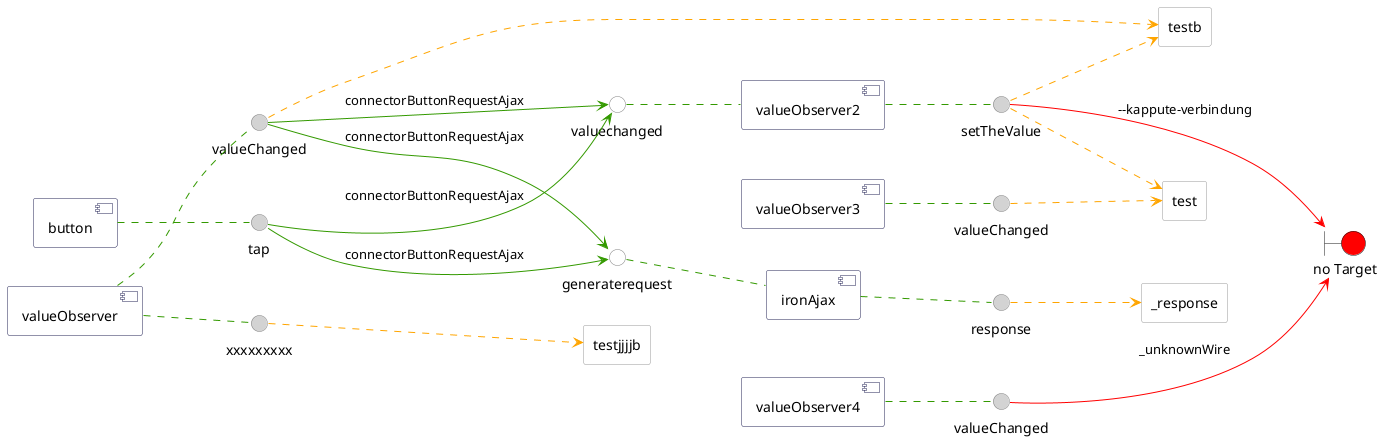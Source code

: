 ﻿@startuml
left to right direction



skinparam interface {
backgroundColor lightgrey
borderColor grey
}
skinparam component {
ArrowColor #339900
borderColor #222255
}
skinparam agent {
ArrowFontColor #666666
borderColor #999999
}
agent _response as valueelement_response #white
component ironAjax #white
agent testjjjjb as valueelementtestjjjjb #white
component valueObserver #white
agent testb as valueelementtestb #white
component valueObserver2 #white
agent test as valueelementtest #white
component valueObserver3 #white
component button #white
component valueObserver4 #white
interface generaterequest as interfaceGeneraterequestironAjax  #white
interfaceGeneraterequestironAjax .. ironAjax
interface valuechanged as interfaceValuechangedvalueObserver2  #white
interfaceValuechangedvalueObserver2 .. valueObserver2
interface response as interfaceResponseironAjax #lightgray
ironAjax .. interfaceResponseironAjax
interfaceResponseironAjax ..> valueelement_response #orange
interface xxxxxxxxx as interfaceXxxxxxxxxvalueObserver #lightgray
valueObserver .. interfaceXxxxxxxxxvalueObserver
interfaceXxxxxxxxxvalueObserver ..> valueelementtestjjjjb #orange
interface valueChanged as interfaceValueChangedvalueObserver #lightgray
valueObserver .. interfaceValueChangedvalueObserver
interfaceValueChangedvalueObserver ..> valueelementtestb #orange
interface setTheValue as interfaceSetTheValuevalueObserver2 #lightgray
valueObserver2 .. interfaceSetTheValuevalueObserver2
interfaceSetTheValuevalueObserver2 ..> valueelementtestb #orange
interfaceSetTheValuevalueObserver2 ..> valueelementtest #orange
interface valueChanged as interfaceValueChangedvalueObserver3 #lightgray
valueObserver3 .. interfaceValueChangedvalueObserver3
interfaceValueChangedvalueObserver3 ..> valueelementtest #orange
interface tap as interfaceTapbutton #lightgray
button .. interfaceTapbutton
boundary "no Target" as XXXXXnirvanaXXXXX #red
interfaceSetTheValuevalueObserver2 --->  XXXXXnirvanaXXXXX  #red :--kappute-verbindung
interface valueChanged as interfaceValueChangedvalueObserver4 #lightgray
valueObserver4 .. interfaceValueChangedvalueObserver4
interfaceValueChangedvalueObserver4 --->  XXXXXnirvanaXXXXX  #red :_unknownWire
interfaceTapbutton --> interfaceGeneraterequestironAjax :connectorButtonRequestAjax
interfaceTapbutton --> interfaceValuechangedvalueObserver2 :connectorButtonRequestAjax
interfaceValueChangedvalueObserver --> interfaceGeneraterequestironAjax :connectorButtonRequestAjax
interfaceValueChangedvalueObserver --> interfaceValuechangedvalueObserver2 :connectorButtonRequestAjax
@enduml
